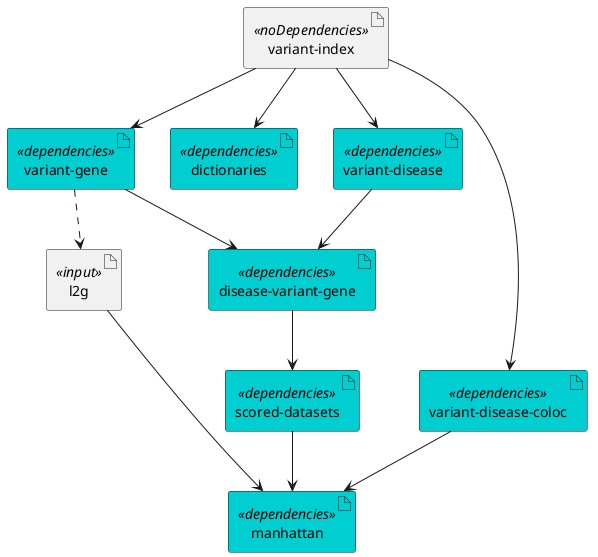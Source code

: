 @startuml
skinparam interface {
    backgroundColor<<input>> darkblue
    backgroundColor<<output>> cyan
}
skinparam artifact {
     backgroundColor<<noDependency>> orchid
     backgroundColor<<dependencies>> darkturquoise
 }
' steps
artifact vg as "variant-gene" <<dependencies>>
artifact vi as "variant-index" <<noDependencies>>
artifact dictionaries <<dependencies>>
artifact vd as "variant-disease" <<dependencies>>
artifact vdc as "variant-disease-coloc" <<dependencies>>
artifact dvg as "disease-variant-gene" <<dependencies>>
artifact sd as "scored-datasets" <<dependencies>>
artifact manhattan <<dependencies>>
artifact l2g <<input>>

vi --> dictionaries
vi --> vd
vi --> vg
vi --> vdc
vd --> dvg
vg --> dvg
dvg --> sd
l2g --> manhattan
sd --> manhattan
vdc --> manhattan
vg ..> l2g

@enduml